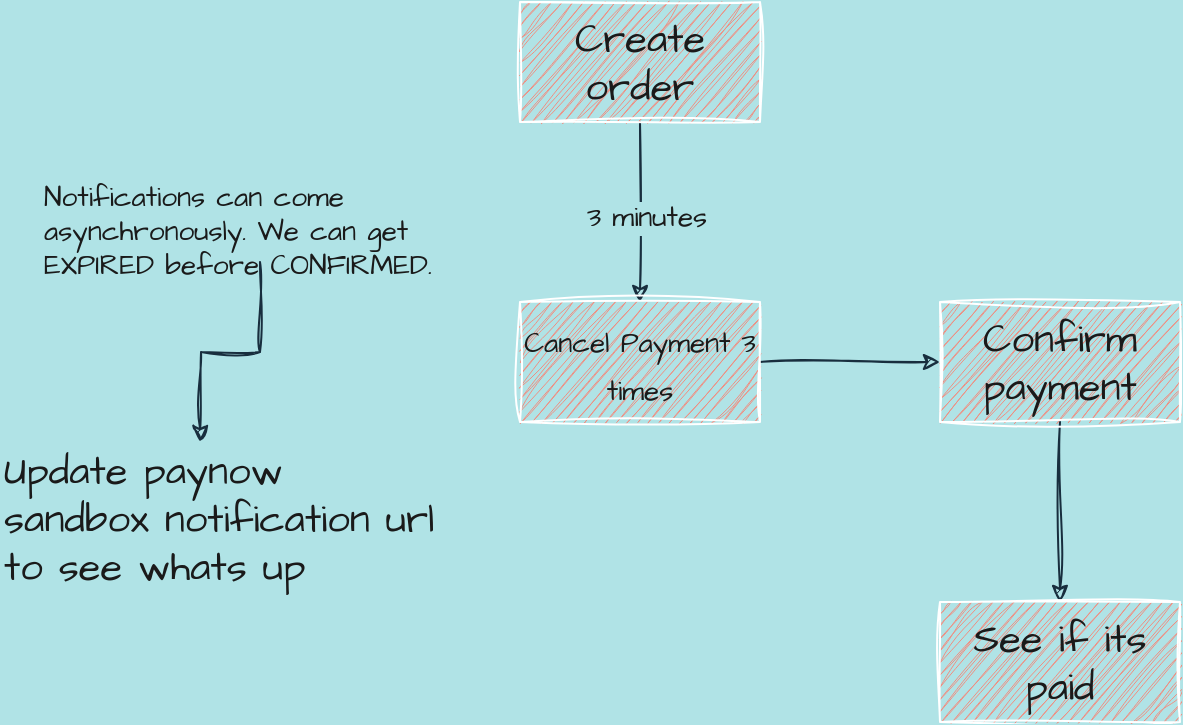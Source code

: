 <mxfile version="20.6.0" type="github">
  <diagram id="Nx-QAsCa5HQ8IxGvq1Fd" name="Strona-1">
    <mxGraphModel dx="631" dy="427" grid="1" gridSize="10" guides="1" tooltips="1" connect="1" arrows="1" fold="1" page="1" pageScale="1" pageWidth="827" pageHeight="1169" background="#B0E3E6" math="0" shadow="0">
      <root>
        <mxCell id="0" />
        <mxCell id="1" parent="0" />
        <mxCell id="cGgM-gLB_29vYFhb5zrG-23" style="edgeStyle=orthogonalEdgeStyle;rounded=0;sketch=1;hachureGap=4;jiggle=2;orthogonalLoop=1;jettySize=auto;html=1;strokeColor=#182E3E;fontFamily=Architects Daughter;fontSource=https%3A%2F%2Ffonts.googleapis.com%2Fcss%3Ffamily%3DArchitects%2BDaughter;fontSize=16;fontColor=#1A1A1A;labelBackgroundColor=#B0E3E6;" edge="1" parent="1" source="cGgM-gLB_29vYFhb5zrG-21" target="cGgM-gLB_29vYFhb5zrG-22">
          <mxGeometry relative="1" as="geometry" />
        </mxCell>
        <mxCell id="cGgM-gLB_29vYFhb5zrG-26" value="&lt;span style=&quot;background-color: transparent;&quot;&gt;3 minutes&lt;/span&gt;" style="edgeLabel;html=1;align=center;verticalAlign=middle;resizable=0;points=[];fontSize=14;fontFamily=Architects Daughter;fontColor=#1A1A1A;labelBackgroundColor=#B0E3E6;" vertex="1" connectable="0" parent="cGgM-gLB_29vYFhb5zrG-23">
          <mxGeometry x="0.05" y="3" relative="1" as="geometry">
            <mxPoint as="offset" />
          </mxGeometry>
        </mxCell>
        <mxCell id="cGgM-gLB_29vYFhb5zrG-21" value="Create order" style="rounded=0;whiteSpace=wrap;html=1;labelBackgroundColor=none;sketch=1;hachureGap=4;jiggle=2;strokeColor=#FFFFFF;fontFamily=Architects Daughter;fontSource=https%3A%2F%2Ffonts.googleapis.com%2Fcss%3Ffamily%3DArchitects%2BDaughter;fontSize=20;fontColor=#1A1A1A;fillColor=#F08E81;" vertex="1" parent="1">
          <mxGeometry x="280" y="40" width="120" height="60" as="geometry" />
        </mxCell>
        <mxCell id="cGgM-gLB_29vYFhb5zrG-25" value="" style="edgeStyle=orthogonalEdgeStyle;rounded=0;sketch=1;hachureGap=4;jiggle=2;orthogonalLoop=1;jettySize=auto;html=1;strokeColor=#182E3E;fontFamily=Architects Daughter;fontSource=https%3A%2F%2Ffonts.googleapis.com%2Fcss%3Ffamily%3DArchitects%2BDaughter;fontSize=14;fontColor=#1A1A1A;labelBackgroundColor=#B0E3E6;" edge="1" parent="1" source="cGgM-gLB_29vYFhb5zrG-22" target="cGgM-gLB_29vYFhb5zrG-24">
          <mxGeometry relative="1" as="geometry" />
        </mxCell>
        <mxCell id="cGgM-gLB_29vYFhb5zrG-22" value="&lt;font style=&quot;font-size: 14px;&quot;&gt;Cancel Payment 3 times&lt;/font&gt;" style="rounded=0;whiteSpace=wrap;html=1;labelBackgroundColor=none;sketch=1;hachureGap=4;jiggle=2;strokeColor=#FFFFFF;fontFamily=Architects Daughter;fontSource=https%3A%2F%2Ffonts.googleapis.com%2Fcss%3Ffamily%3DArchitects%2BDaughter;fontSize=20;fontColor=#1A1A1A;fillColor=#F08E81;" vertex="1" parent="1">
          <mxGeometry x="280" y="190" width="120" height="60" as="geometry" />
        </mxCell>
        <mxCell id="cGgM-gLB_29vYFhb5zrG-28" value="" style="edgeStyle=orthogonalEdgeStyle;rounded=0;sketch=1;hachureGap=4;jiggle=2;orthogonalLoop=1;jettySize=auto;html=1;strokeColor=#182E3E;fontFamily=Architects Daughter;fontSource=https%3A%2F%2Ffonts.googleapis.com%2Fcss%3Ffamily%3DArchitects%2BDaughter;fontSize=16;fontColor=#1A1A1A;labelBackgroundColor=#B0E3E6;" edge="1" parent="1" source="cGgM-gLB_29vYFhb5zrG-24" target="cGgM-gLB_29vYFhb5zrG-27">
          <mxGeometry relative="1" as="geometry" />
        </mxCell>
        <mxCell id="cGgM-gLB_29vYFhb5zrG-24" value="Confirm payment" style="rounded=0;whiteSpace=wrap;html=1;labelBackgroundColor=none;sketch=1;hachureGap=4;jiggle=2;strokeColor=#FFFFFF;fontFamily=Architects Daughter;fontSource=https%3A%2F%2Ffonts.googleapis.com%2Fcss%3Ffamily%3DArchitects%2BDaughter;fontSize=20;fontColor=#1A1A1A;fillColor=#F08E81;" vertex="1" parent="1">
          <mxGeometry x="490" y="190" width="120" height="60" as="geometry" />
        </mxCell>
        <mxCell id="cGgM-gLB_29vYFhb5zrG-27" value="See if its paid" style="rounded=0;whiteSpace=wrap;html=1;labelBackgroundColor=none;sketch=1;hachureGap=4;jiggle=2;strokeColor=#FFFFFF;fontFamily=Architects Daughter;fontSource=https%3A%2F%2Ffonts.googleapis.com%2Fcss%3Ffamily%3DArchitects%2BDaughter;fontSize=20;fontColor=#1A1A1A;fillColor=#F08E81;" vertex="1" parent="1">
          <mxGeometry x="490" y="340" width="120" height="60" as="geometry" />
        </mxCell>
        <mxCell id="cGgM-gLB_29vYFhb5zrG-32" style="edgeStyle=orthogonalEdgeStyle;rounded=0;sketch=1;hachureGap=4;jiggle=2;orthogonalLoop=1;jettySize=auto;html=1;strokeColor=#182E3E;fontFamily=Architects Daughter;fontSource=https%3A%2F%2Ffonts.googleapis.com%2Fcss%3Ffamily%3DArchitects%2BDaughter;fontSize=14;fontColor=#1A1A1A;labelBackgroundColor=#B0E3E6;" edge="1" parent="1" source="cGgM-gLB_29vYFhb5zrG-30">
          <mxGeometry relative="1" as="geometry">
            <mxPoint x="120" y="260" as="targetPoint" />
          </mxGeometry>
        </mxCell>
        <mxCell id="cGgM-gLB_29vYFhb5zrG-30" value="&lt;div style=&quot;font-size: 14px;&quot; align=&quot;left&quot;&gt;&lt;font style=&quot;font-size: 14px;&quot;&gt;Notifications can come asynchronously. We can get EXPIRED before CONFIRMED.&lt;br&gt;&lt;/font&gt;&lt;/div&gt;" style="text;html=1;strokeColor=none;fillColor=none;align=left;verticalAlign=middle;whiteSpace=wrap;rounded=0;sketch=1;hachureGap=4;jiggle=2;fontFamily=Architects Daughter;fontSource=https%3A%2F%2Ffonts.googleapis.com%2Fcss%3Ffamily%3DArchitects%2BDaughter;fontSize=20;fontColor=#1A1A1A;" vertex="1" parent="1">
          <mxGeometry x="40" y="140" width="220" height="30" as="geometry" />
        </mxCell>
        <mxCell id="cGgM-gLB_29vYFhb5zrG-31" value="Update paynow sandbox notification url to see whats up" style="text;html=1;strokeColor=none;fillColor=none;align=left;verticalAlign=middle;whiteSpace=wrap;rounded=0;sketch=1;hachureGap=4;jiggle=2;fontFamily=Architects Daughter;fontSource=https%3A%2F%2Ffonts.googleapis.com%2Fcss%3Ffamily%3DArchitects%2BDaughter;fontSize=20;fontColor=#1A1A1A;" vertex="1" parent="1">
          <mxGeometry x="20" y="280" width="220" height="35" as="geometry" />
        </mxCell>
      </root>
    </mxGraphModel>
  </diagram>
</mxfile>
